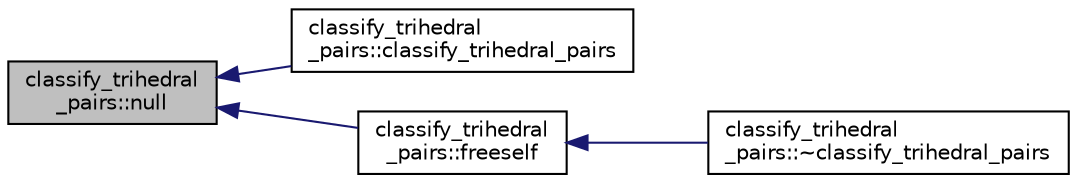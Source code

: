 digraph "classify_trihedral_pairs::null"
{
  edge [fontname="Helvetica",fontsize="10",labelfontname="Helvetica",labelfontsize="10"];
  node [fontname="Helvetica",fontsize="10",shape=record];
  rankdir="LR";
  Node2238 [label="classify_trihedral\l_pairs::null",height=0.2,width=0.4,color="black", fillcolor="grey75", style="filled", fontcolor="black"];
  Node2238 -> Node2239 [dir="back",color="midnightblue",fontsize="10",style="solid",fontname="Helvetica"];
  Node2239 [label="classify_trihedral\l_pairs::classify_trihedral_pairs",height=0.2,width=0.4,color="black", fillcolor="white", style="filled",URL="$d1/d21/classclassify__trihedral__pairs.html#a841688b6e1756306ce583b177058911e"];
  Node2238 -> Node2240 [dir="back",color="midnightblue",fontsize="10",style="solid",fontname="Helvetica"];
  Node2240 [label="classify_trihedral\l_pairs::freeself",height=0.2,width=0.4,color="black", fillcolor="white", style="filled",URL="$d1/d21/classclassify__trihedral__pairs.html#a961a7d8228b1ab817d34b3e890186506"];
  Node2240 -> Node2241 [dir="back",color="midnightblue",fontsize="10",style="solid",fontname="Helvetica"];
  Node2241 [label="classify_trihedral\l_pairs::~classify_trihedral_pairs",height=0.2,width=0.4,color="black", fillcolor="white", style="filled",URL="$d1/d21/classclassify__trihedral__pairs.html#a356342a8528414097f3bedbe4bef0212"];
}
